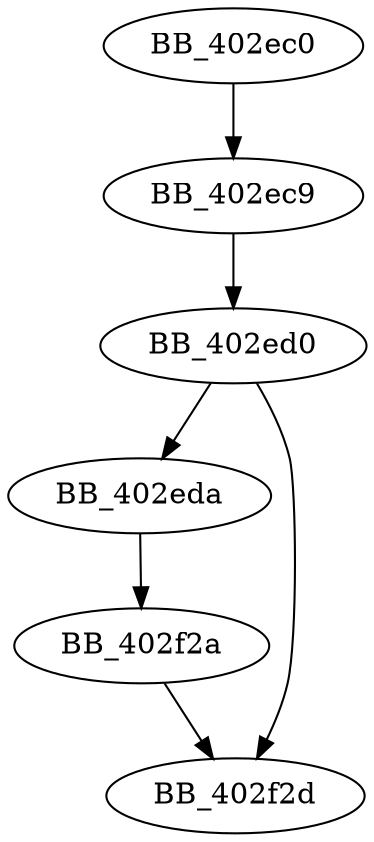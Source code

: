 DiGraph sub_402EC0{
BB_402ec0->BB_402ec9
BB_402ec9->BB_402ed0
BB_402ed0->BB_402eda
BB_402ed0->BB_402f2d
BB_402eda->BB_402f2a
BB_402f2a->BB_402f2d
}
